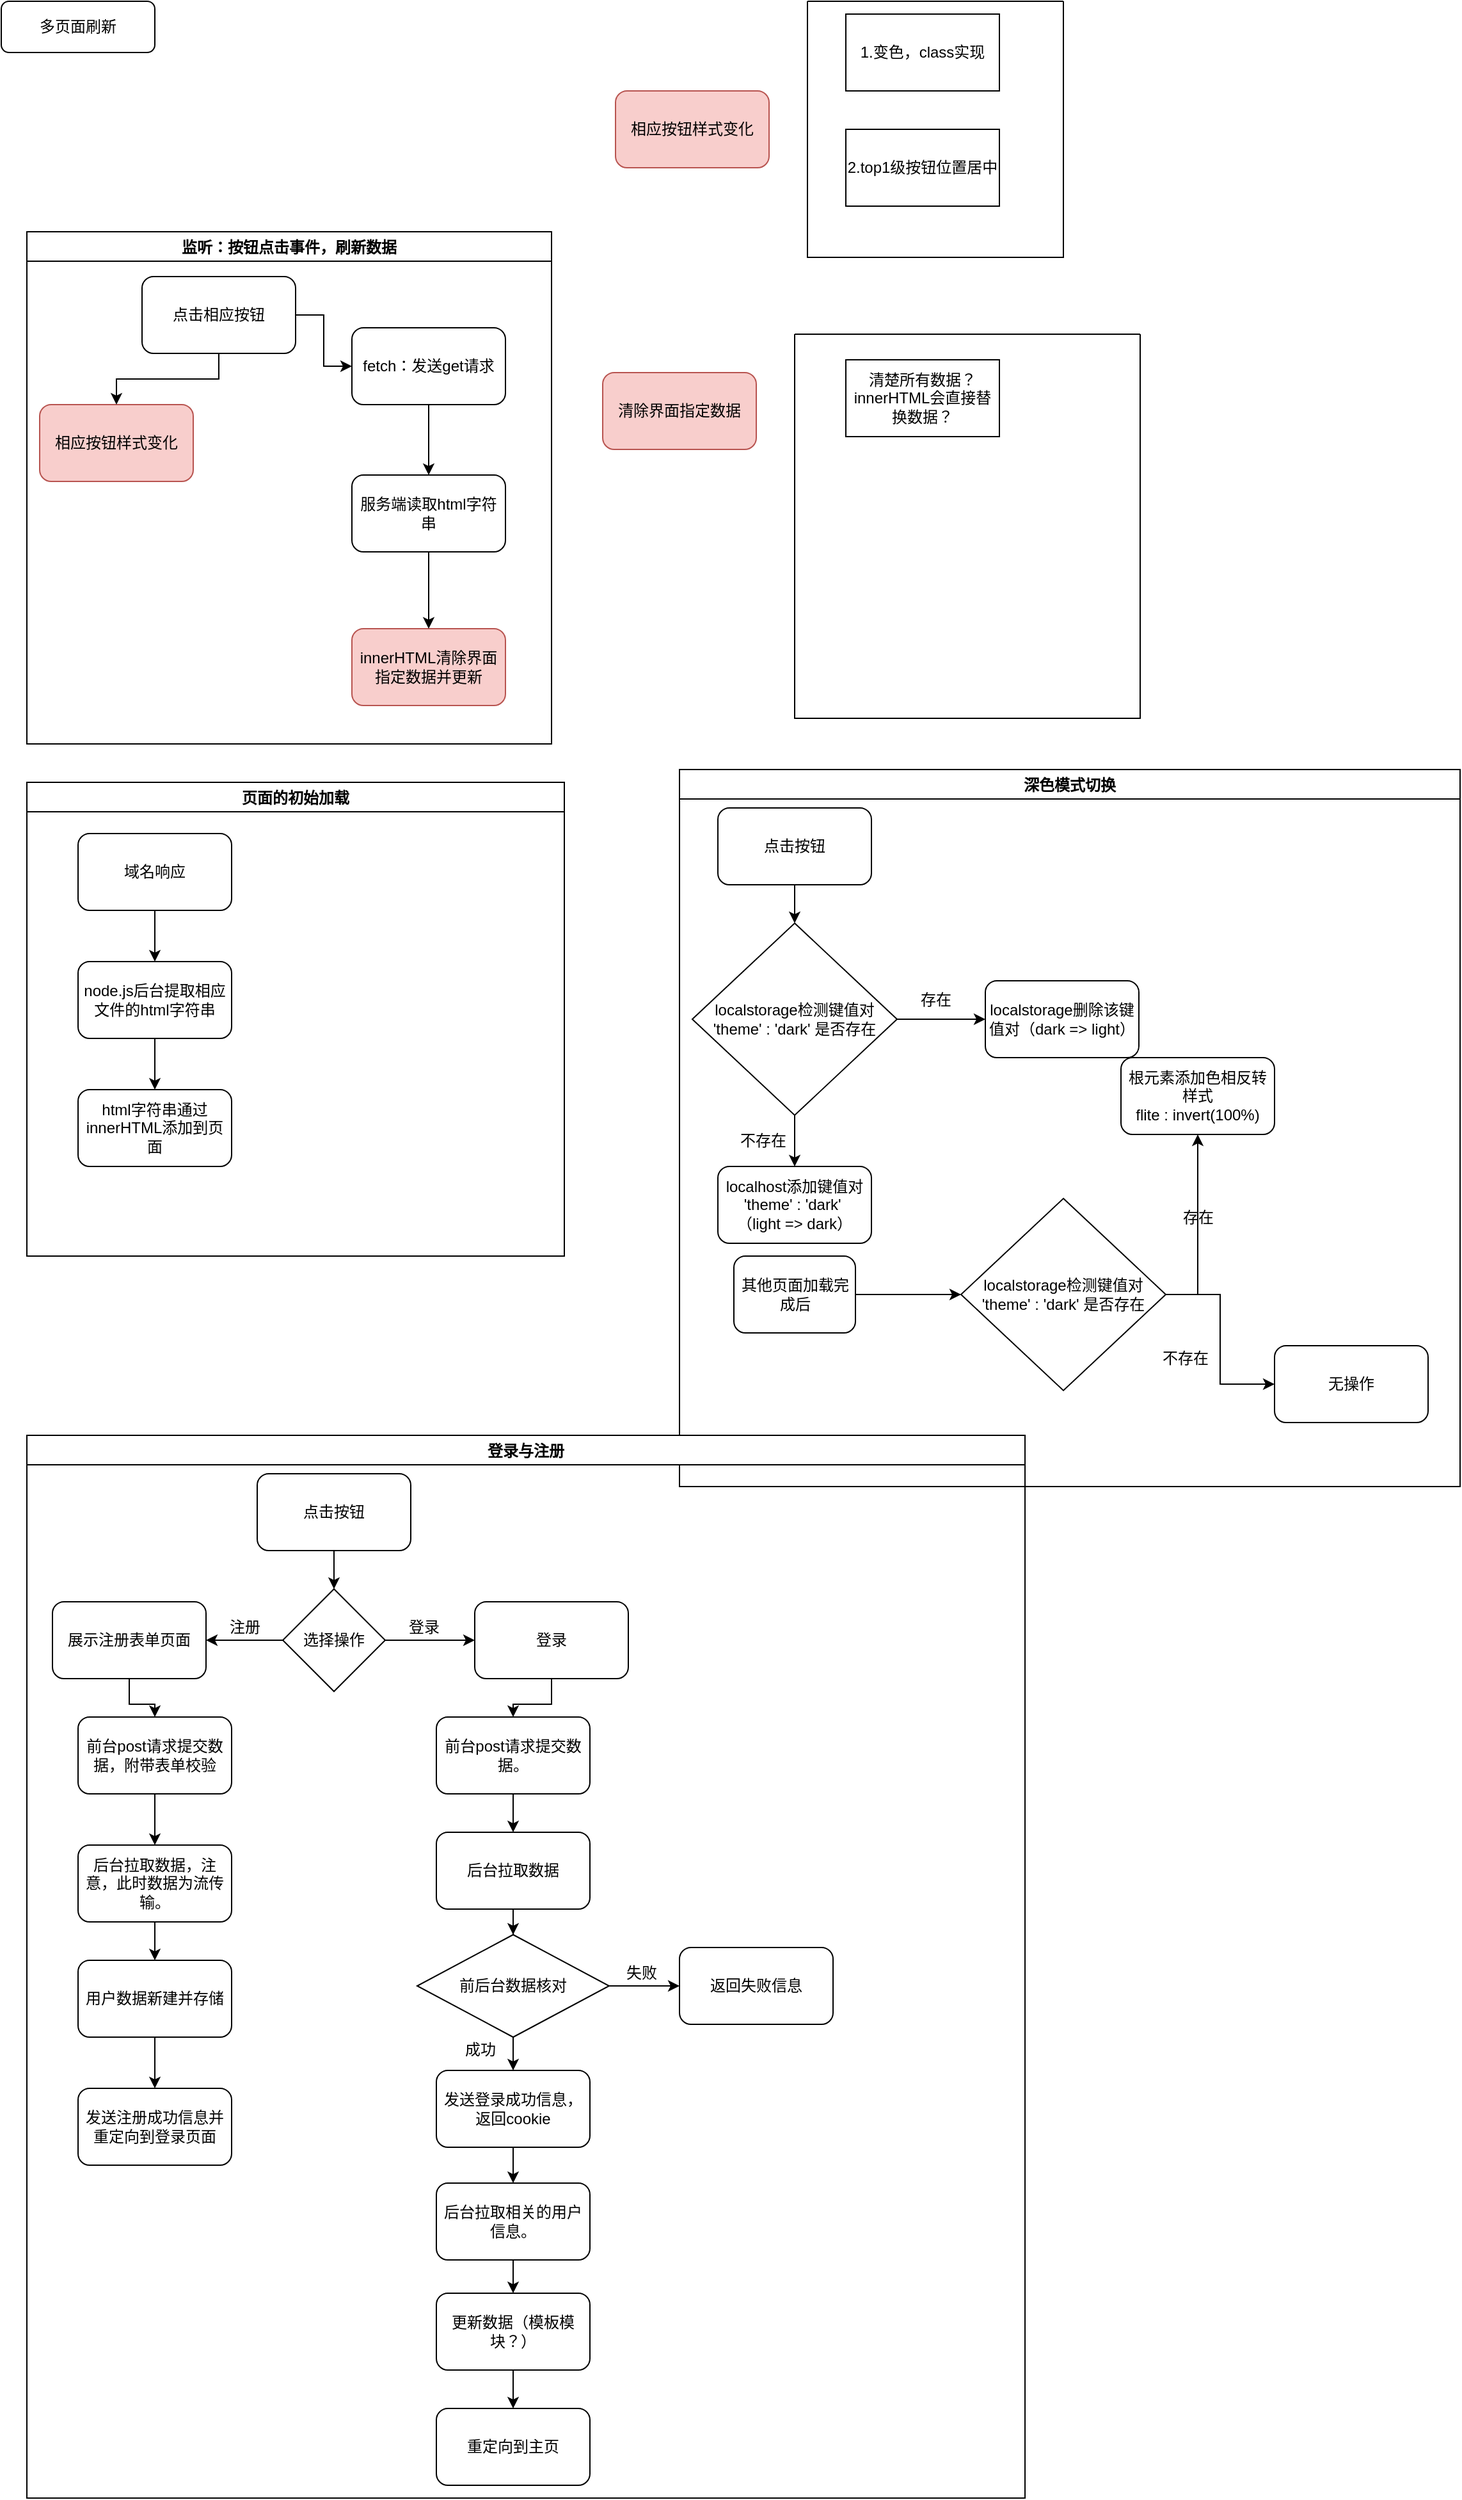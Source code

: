 <mxfile version="16.5.1" type="device"><diagram id="C5RBs43oDa-KdzZeNtuy" name="Page-1"><mxGraphModel dx="1421" dy="761" grid="1" gridSize="10" guides="1" tooltips="1" connect="1" arrows="1" fold="1" page="1" pageScale="1" pageWidth="827" pageHeight="1169" math="0" shadow="0"><root><mxCell id="WIyWlLk6GJQsqaUBKTNV-0"/><mxCell id="WIyWlLk6GJQsqaUBKTNV-1" parent="WIyWlLk6GJQsqaUBKTNV-0"/><mxCell id="WIyWlLk6GJQsqaUBKTNV-3" value="多页面刷新" style="rounded=1;whiteSpace=wrap;html=1;fontSize=12;glass=0;strokeWidth=1;shadow=0;" parent="WIyWlLk6GJQsqaUBKTNV-1" vertex="1"><mxGeometry x="20" y="20" width="120" height="40" as="geometry"/></mxCell><mxCell id="7fKtqTsPozav1r3tpeSu-3" value="监听：按钮点击事件，刷新数据" style="swimlane;" parent="WIyWlLk6GJQsqaUBKTNV-1" vertex="1"><mxGeometry x="40" y="200" width="410" height="400" as="geometry"/></mxCell><mxCell id="7fKtqTsPozav1r3tpeSu-20" value="" style="edgeStyle=orthogonalEdgeStyle;rounded=0;orthogonalLoop=1;jettySize=auto;html=1;" parent="7fKtqTsPozav1r3tpeSu-3" source="7fKtqTsPozav1r3tpeSu-0" target="7fKtqTsPozav1r3tpeSu-19" edge="1"><mxGeometry relative="1" as="geometry"/></mxCell><mxCell id="7fKtqTsPozav1r3tpeSu-0" value="点击相应按钮" style="rounded=1;whiteSpace=wrap;html=1;" parent="7fKtqTsPozav1r3tpeSu-3" vertex="1"><mxGeometry x="90" y="35" width="120" height="60" as="geometry"/></mxCell><mxCell id="7fKtqTsPozav1r3tpeSu-1" value="innerHTML清除界面指定数据并更新" style="whiteSpace=wrap;html=1;rounded=1;fillColor=#f8cecc;strokeColor=#b85450;" parent="7fKtqTsPozav1r3tpeSu-3" vertex="1"><mxGeometry x="254" y="310" width="120" height="60" as="geometry"/></mxCell><mxCell id="7fKtqTsPozav1r3tpeSu-10" value="" style="edgeStyle=orthogonalEdgeStyle;rounded=0;orthogonalLoop=1;jettySize=auto;html=1;entryX=0.5;entryY=0;entryDx=0;entryDy=0;" parent="7fKtqTsPozav1r3tpeSu-3" source="7fKtqTsPozav1r3tpeSu-21" target="7fKtqTsPozav1r3tpeSu-1" edge="1"><mxGeometry relative="1" as="geometry"><mxPoint x="210" y="260" as="sourcePoint"/><Array as="points"/></mxGeometry></mxCell><mxCell id="7fKtqTsPozav1r3tpeSu-8" value="相应按钮样式变化" style="whiteSpace=wrap;html=1;rounded=1;fillColor=#f8cecc;strokeColor=#b85450;" parent="7fKtqTsPozav1r3tpeSu-3" vertex="1"><mxGeometry x="10" y="135" width="120" height="60" as="geometry"/></mxCell><mxCell id="7fKtqTsPozav1r3tpeSu-9" value="" style="edgeStyle=orthogonalEdgeStyle;rounded=0;orthogonalLoop=1;jettySize=auto;html=1;" parent="7fKtqTsPozav1r3tpeSu-3" source="7fKtqTsPozav1r3tpeSu-0" target="7fKtqTsPozav1r3tpeSu-8" edge="1"><mxGeometry relative="1" as="geometry"/></mxCell><mxCell id="7fKtqTsPozav1r3tpeSu-19" value="fetch：发送get请求" style="whiteSpace=wrap;html=1;rounded=1;" parent="7fKtqTsPozav1r3tpeSu-3" vertex="1"><mxGeometry x="254" y="75" width="120" height="60" as="geometry"/></mxCell><mxCell id="7fKtqTsPozav1r3tpeSu-21" value="服务端读取html字符串" style="whiteSpace=wrap;html=1;rounded=1;" parent="7fKtqTsPozav1r3tpeSu-3" vertex="1"><mxGeometry x="254" y="190" width="120" height="60" as="geometry"/></mxCell><mxCell id="7fKtqTsPozav1r3tpeSu-22" value="" style="edgeStyle=orthogonalEdgeStyle;rounded=0;orthogonalLoop=1;jettySize=auto;html=1;" parent="7fKtqTsPozav1r3tpeSu-3" source="7fKtqTsPozav1r3tpeSu-19" target="7fKtqTsPozav1r3tpeSu-21" edge="1"><mxGeometry relative="1" as="geometry"/></mxCell><mxCell id="7fKtqTsPozav1r3tpeSu-11" value="相应按钮样式变化" style="whiteSpace=wrap;html=1;rounded=1;fillColor=#f8cecc;strokeColor=#b85450;" parent="WIyWlLk6GJQsqaUBKTNV-1" vertex="1"><mxGeometry x="500" y="90" width="120" height="60" as="geometry"/></mxCell><mxCell id="7fKtqTsPozav1r3tpeSu-12" value="" style="swimlane;startSize=0;" parent="WIyWlLk6GJQsqaUBKTNV-1" vertex="1"><mxGeometry x="650" y="20" width="200" height="200" as="geometry"/></mxCell><mxCell id="7fKtqTsPozav1r3tpeSu-13" value="1.变色，class实现" style="whiteSpace=wrap;html=1;" parent="7fKtqTsPozav1r3tpeSu-12" vertex="1"><mxGeometry x="30" y="10" width="120" height="60" as="geometry"/></mxCell><mxCell id="7fKtqTsPozav1r3tpeSu-14" value="2.top1级按钮位置居中" style="rounded=0;whiteSpace=wrap;html=1;" parent="7fKtqTsPozav1r3tpeSu-12" vertex="1"><mxGeometry x="30" y="100" width="120" height="60" as="geometry"/></mxCell><mxCell id="7fKtqTsPozav1r3tpeSu-15" value="清除界面指定数据" style="whiteSpace=wrap;html=1;rounded=1;fillColor=#f8cecc;strokeColor=#b85450;" parent="WIyWlLk6GJQsqaUBKTNV-1" vertex="1"><mxGeometry x="490" y="310" width="120" height="60" as="geometry"/></mxCell><mxCell id="7fKtqTsPozav1r3tpeSu-17" value="" style="swimlane;startSize=0;" parent="WIyWlLk6GJQsqaUBKTNV-1" vertex="1"><mxGeometry x="640" y="280" width="270" height="300" as="geometry"/></mxCell><mxCell id="7fKtqTsPozav1r3tpeSu-18" value="清楚所有数据？innerHTML会直接替换数据？" style="rounded=0;whiteSpace=wrap;html=1;" parent="7fKtqTsPozav1r3tpeSu-17" vertex="1"><mxGeometry x="40" y="20" width="120" height="60" as="geometry"/></mxCell><mxCell id="7fKtqTsPozav1r3tpeSu-23" value="页面的初始加载" style="swimlane;" parent="WIyWlLk6GJQsqaUBKTNV-1" vertex="1"><mxGeometry x="40" y="630" width="420" height="370" as="geometry"/></mxCell><mxCell id="7fKtqTsPozav1r3tpeSu-24" value="域名响应" style="rounded=1;whiteSpace=wrap;html=1;" parent="7fKtqTsPozav1r3tpeSu-23" vertex="1"><mxGeometry x="40" y="40" width="120" height="60" as="geometry"/></mxCell><mxCell id="7fKtqTsPozav1r3tpeSu-28" value="" style="edgeStyle=orthogonalEdgeStyle;rounded=0;orthogonalLoop=1;jettySize=auto;html=1;" parent="7fKtqTsPozav1r3tpeSu-23" source="7fKtqTsPozav1r3tpeSu-25" target="7fKtqTsPozav1r3tpeSu-27" edge="1"><mxGeometry relative="1" as="geometry"/></mxCell><mxCell id="7fKtqTsPozav1r3tpeSu-25" value="node.js后台提取相应文件的html字符串" style="whiteSpace=wrap;html=1;rounded=1;" parent="7fKtqTsPozav1r3tpeSu-23" vertex="1"><mxGeometry x="40" y="140" width="120" height="60" as="geometry"/></mxCell><mxCell id="7fKtqTsPozav1r3tpeSu-26" value="" style="edgeStyle=orthogonalEdgeStyle;rounded=0;orthogonalLoop=1;jettySize=auto;html=1;" parent="7fKtqTsPozav1r3tpeSu-23" source="7fKtqTsPozav1r3tpeSu-24" target="7fKtqTsPozav1r3tpeSu-25" edge="1"><mxGeometry relative="1" as="geometry"/></mxCell><mxCell id="7fKtqTsPozav1r3tpeSu-27" value="html字符串通过innerHTML添加到页面" style="whiteSpace=wrap;html=1;rounded=1;" parent="7fKtqTsPozav1r3tpeSu-23" vertex="1"><mxGeometry x="40" y="240" width="120" height="60" as="geometry"/></mxCell><mxCell id="_LsUzegxn8FtDGgDhksR-0" value="深色模式切换" style="swimlane;" parent="WIyWlLk6GJQsqaUBKTNV-1" vertex="1"><mxGeometry x="550" y="620" width="610" height="560" as="geometry"><mxRectangle x="660" y="640" width="100" height="23" as="alternateBounds"/></mxGeometry></mxCell><mxCell id="_LsUzegxn8FtDGgDhksR-6" style="edgeStyle=orthogonalEdgeStyle;rounded=0;orthogonalLoop=1;jettySize=auto;html=1;" parent="_LsUzegxn8FtDGgDhksR-0" source="_LsUzegxn8FtDGgDhksR-2" target="_LsUzegxn8FtDGgDhksR-5" edge="1"><mxGeometry relative="1" as="geometry"/></mxCell><mxCell id="_LsUzegxn8FtDGgDhksR-2" value="点击按钮" style="rounded=1;whiteSpace=wrap;html=1;" parent="_LsUzegxn8FtDGgDhksR-0" vertex="1"><mxGeometry x="30" y="30" width="120" height="60" as="geometry"/></mxCell><mxCell id="_LsUzegxn8FtDGgDhksR-14" style="edgeStyle=orthogonalEdgeStyle;rounded=0;orthogonalLoop=1;jettySize=auto;html=1;exitX=0.5;exitY=1;exitDx=0;exitDy=0;" parent="_LsUzegxn8FtDGgDhksR-0" source="_LsUzegxn8FtDGgDhksR-5" target="_LsUzegxn8FtDGgDhksR-13" edge="1"><mxGeometry relative="1" as="geometry"/></mxCell><mxCell id="_LsUzegxn8FtDGgDhksR-5" value="&lt;span&gt;localstorage检测键值对 'theme' : 'dark' 是否存在&lt;/span&gt;" style="rhombus;whiteSpace=wrap;html=1;" parent="_LsUzegxn8FtDGgDhksR-0" vertex="1"><mxGeometry x="10" y="120" width="160" height="150" as="geometry"/></mxCell><mxCell id="_LsUzegxn8FtDGgDhksR-8" value="localstorage删除该键值对（dark =&amp;gt; light）" style="rounded=1;whiteSpace=wrap;html=1;" parent="_LsUzegxn8FtDGgDhksR-0" vertex="1"><mxGeometry x="239" y="165" width="120" height="60" as="geometry"/></mxCell><mxCell id="_LsUzegxn8FtDGgDhksR-7" style="edgeStyle=orthogonalEdgeStyle;rounded=0;orthogonalLoop=1;jettySize=auto;html=1;" parent="_LsUzegxn8FtDGgDhksR-0" source="_LsUzegxn8FtDGgDhksR-5" target="_LsUzegxn8FtDGgDhksR-8" edge="1"><mxGeometry relative="1" as="geometry"><mxPoint x="280" y="195" as="targetPoint"/></mxGeometry></mxCell><mxCell id="_LsUzegxn8FtDGgDhksR-9" value="存在" style="text;html=1;align=center;verticalAlign=middle;resizable=0;points=[];autosize=1;strokeColor=none;fillColor=none;" parent="_LsUzegxn8FtDGgDhksR-0" vertex="1"><mxGeometry x="180" y="170" width="40" height="20" as="geometry"/></mxCell><mxCell id="_LsUzegxn8FtDGgDhksR-13" value="localhost添加键值对 'theme' : 'dark'&amp;nbsp;&lt;br&gt;（light =&amp;gt; dark）" style="rounded=1;whiteSpace=wrap;html=1;" parent="_LsUzegxn8FtDGgDhksR-0" vertex="1"><mxGeometry x="30" y="310" width="120" height="60" as="geometry"/></mxCell><mxCell id="_LsUzegxn8FtDGgDhksR-15" value="不存在" style="text;html=1;align=center;verticalAlign=middle;resizable=0;points=[];autosize=1;strokeColor=none;fillColor=none;" parent="_LsUzegxn8FtDGgDhksR-0" vertex="1"><mxGeometry x="40" y="280" width="50" height="20" as="geometry"/></mxCell><mxCell id="_LsUzegxn8FtDGgDhksR-18" style="edgeStyle=orthogonalEdgeStyle;rounded=0;orthogonalLoop=1;jettySize=auto;html=1;" parent="_LsUzegxn8FtDGgDhksR-0" source="_LsUzegxn8FtDGgDhksR-16" target="_LsUzegxn8FtDGgDhksR-17" edge="1"><mxGeometry relative="1" as="geometry"/></mxCell><mxCell id="_LsUzegxn8FtDGgDhksR-16" value="其他页面加载完成后" style="rounded=1;whiteSpace=wrap;html=1;" parent="_LsUzegxn8FtDGgDhksR-0" vertex="1"><mxGeometry x="42.5" y="380" width="95" height="60" as="geometry"/></mxCell><mxCell id="_LsUzegxn8FtDGgDhksR-20" style="edgeStyle=orthogonalEdgeStyle;rounded=0;orthogonalLoop=1;jettySize=auto;html=1;exitX=1;exitY=0.5;exitDx=0;exitDy=0;" parent="_LsUzegxn8FtDGgDhksR-0" source="_LsUzegxn8FtDGgDhksR-17" target="_LsUzegxn8FtDGgDhksR-19" edge="1"><mxGeometry relative="1" as="geometry"/></mxCell><mxCell id="_LsUzegxn8FtDGgDhksR-23" style="edgeStyle=orthogonalEdgeStyle;rounded=0;orthogonalLoop=1;jettySize=auto;html=1;" parent="_LsUzegxn8FtDGgDhksR-0" source="_LsUzegxn8FtDGgDhksR-17" target="_LsUzegxn8FtDGgDhksR-22" edge="1"><mxGeometry relative="1" as="geometry"/></mxCell><mxCell id="_LsUzegxn8FtDGgDhksR-17" value="&lt;span&gt;localstorage检测键值对 'theme' : 'dark' 是否存在&lt;/span&gt;" style="rhombus;whiteSpace=wrap;html=1;" parent="_LsUzegxn8FtDGgDhksR-0" vertex="1"><mxGeometry x="220" y="335" width="160" height="150" as="geometry"/></mxCell><mxCell id="_LsUzegxn8FtDGgDhksR-19" value="根元素添加色相反转样式&lt;br&gt;flite : invert(100%)" style="rounded=1;whiteSpace=wrap;html=1;" parent="_LsUzegxn8FtDGgDhksR-0" vertex="1"><mxGeometry x="345" y="225" width="120" height="60" as="geometry"/></mxCell><mxCell id="_LsUzegxn8FtDGgDhksR-21" value="存在" style="text;html=1;align=center;verticalAlign=middle;resizable=0;points=[];autosize=1;strokeColor=none;fillColor=none;" parent="_LsUzegxn8FtDGgDhksR-0" vertex="1"><mxGeometry x="385" y="340" width="40" height="20" as="geometry"/></mxCell><mxCell id="_LsUzegxn8FtDGgDhksR-22" value="无操作" style="rounded=1;whiteSpace=wrap;html=1;" parent="_LsUzegxn8FtDGgDhksR-0" vertex="1"><mxGeometry x="465" y="450" width="120" height="60" as="geometry"/></mxCell><mxCell id="_LsUzegxn8FtDGgDhksR-24" value="不存在" style="text;html=1;align=center;verticalAlign=middle;resizable=0;points=[];autosize=1;strokeColor=none;fillColor=none;" parent="_LsUzegxn8FtDGgDhksR-0" vertex="1"><mxGeometry x="370" y="450" width="50" height="20" as="geometry"/></mxCell><mxCell id="AengIx_RgKHf6BRx_v-2-0" value="登录与注册" style="swimlane;" vertex="1" parent="WIyWlLk6GJQsqaUBKTNV-1"><mxGeometry x="40" y="1140" width="780" height="830" as="geometry"/></mxCell><mxCell id="AengIx_RgKHf6BRx_v-2-1" value="点击按钮" style="rounded=1;whiteSpace=wrap;html=1;" vertex="1" parent="AengIx_RgKHf6BRx_v-2-0"><mxGeometry x="180" y="30" width="120" height="60" as="geometry"/></mxCell><mxCell id="AengIx_RgKHf6BRx_v-2-29" style="edgeStyle=orthogonalEdgeStyle;rounded=0;orthogonalLoop=1;jettySize=auto;html=1;" edge="1" parent="AengIx_RgKHf6BRx_v-2-0" source="AengIx_RgKHf6BRx_v-2-2" target="AengIx_RgKHf6BRx_v-2-10"><mxGeometry relative="1" as="geometry"/></mxCell><mxCell id="AengIx_RgKHf6BRx_v-2-2" value="展示注册表单页面" style="rounded=1;whiteSpace=wrap;html=1;" vertex="1" parent="AengIx_RgKHf6BRx_v-2-0"><mxGeometry x="20" y="130" width="120" height="60" as="geometry"/></mxCell><mxCell id="AengIx_RgKHf6BRx_v-2-5" style="edgeStyle=orthogonalEdgeStyle;rounded=0;orthogonalLoop=1;jettySize=auto;html=1;" edge="1" parent="AengIx_RgKHf6BRx_v-2-0" source="AengIx_RgKHf6BRx_v-2-3" target="AengIx_RgKHf6BRx_v-2-2"><mxGeometry relative="1" as="geometry"/></mxCell><mxCell id="AengIx_RgKHf6BRx_v-2-7" style="edgeStyle=orthogonalEdgeStyle;rounded=0;orthogonalLoop=1;jettySize=auto;html=1;" edge="1" parent="AengIx_RgKHf6BRx_v-2-0" source="AengIx_RgKHf6BRx_v-2-3" target="AengIx_RgKHf6BRx_v-2-6"><mxGeometry relative="1" as="geometry"/></mxCell><mxCell id="AengIx_RgKHf6BRx_v-2-3" value="选择操作" style="rhombus;whiteSpace=wrap;html=1;" vertex="1" parent="AengIx_RgKHf6BRx_v-2-0"><mxGeometry x="200" y="120" width="80" height="80" as="geometry"/></mxCell><mxCell id="AengIx_RgKHf6BRx_v-2-4" style="edgeStyle=orthogonalEdgeStyle;rounded=0;orthogonalLoop=1;jettySize=auto;html=1;" edge="1" parent="AengIx_RgKHf6BRx_v-2-0" source="AengIx_RgKHf6BRx_v-2-1" target="AengIx_RgKHf6BRx_v-2-3"><mxGeometry relative="1" as="geometry"/></mxCell><mxCell id="AengIx_RgKHf6BRx_v-2-33" style="edgeStyle=orthogonalEdgeStyle;rounded=0;orthogonalLoop=1;jettySize=auto;html=1;exitX=0.5;exitY=1;exitDx=0;exitDy=0;" edge="1" parent="AengIx_RgKHf6BRx_v-2-0" source="AengIx_RgKHf6BRx_v-2-6" target="AengIx_RgKHf6BRx_v-2-11"><mxGeometry relative="1" as="geometry"/></mxCell><mxCell id="AengIx_RgKHf6BRx_v-2-6" value="登录" style="rounded=1;whiteSpace=wrap;html=1;" vertex="1" parent="AengIx_RgKHf6BRx_v-2-0"><mxGeometry x="350" y="130" width="120" height="60" as="geometry"/></mxCell><mxCell id="AengIx_RgKHf6BRx_v-2-9" value="登录" style="text;html=1;align=center;verticalAlign=middle;resizable=0;points=[];autosize=1;strokeColor=none;fillColor=none;" vertex="1" parent="AengIx_RgKHf6BRx_v-2-0"><mxGeometry x="290" y="140" width="40" height="20" as="geometry"/></mxCell><mxCell id="AengIx_RgKHf6BRx_v-2-30" style="edgeStyle=orthogonalEdgeStyle;rounded=0;orthogonalLoop=1;jettySize=auto;html=1;" edge="1" parent="AengIx_RgKHf6BRx_v-2-0" source="AengIx_RgKHf6BRx_v-2-10" target="AengIx_RgKHf6BRx_v-2-13"><mxGeometry relative="1" as="geometry"/></mxCell><mxCell id="AengIx_RgKHf6BRx_v-2-10" value="前台post请求提交数据，附带表单校验" style="rounded=1;whiteSpace=wrap;html=1;" vertex="1" parent="AengIx_RgKHf6BRx_v-2-0"><mxGeometry x="40" y="220" width="120" height="60" as="geometry"/></mxCell><mxCell id="AengIx_RgKHf6BRx_v-2-35" style="edgeStyle=orthogonalEdgeStyle;rounded=0;orthogonalLoop=1;jettySize=auto;html=1;exitX=0.5;exitY=1;exitDx=0;exitDy=0;" edge="1" parent="AengIx_RgKHf6BRx_v-2-0" source="AengIx_RgKHf6BRx_v-2-11" target="AengIx_RgKHf6BRx_v-2-16"><mxGeometry relative="1" as="geometry"/></mxCell><mxCell id="AengIx_RgKHf6BRx_v-2-11" value="前台post请求提交数据。" style="rounded=1;whiteSpace=wrap;html=1;" vertex="1" parent="AengIx_RgKHf6BRx_v-2-0"><mxGeometry x="320" y="220" width="120" height="60" as="geometry"/></mxCell><mxCell id="AengIx_RgKHf6BRx_v-2-31" style="edgeStyle=orthogonalEdgeStyle;rounded=0;orthogonalLoop=1;jettySize=auto;html=1;" edge="1" parent="AengIx_RgKHf6BRx_v-2-0" source="AengIx_RgKHf6BRx_v-2-13" target="AengIx_RgKHf6BRx_v-2-14"><mxGeometry relative="1" as="geometry"/></mxCell><mxCell id="AengIx_RgKHf6BRx_v-2-13" value="后台拉取数据，注意，此时数据为流传输。" style="rounded=1;whiteSpace=wrap;html=1;" vertex="1" parent="AengIx_RgKHf6BRx_v-2-0"><mxGeometry x="40" y="320" width="120" height="60" as="geometry"/></mxCell><mxCell id="AengIx_RgKHf6BRx_v-2-32" style="edgeStyle=orthogonalEdgeStyle;rounded=0;orthogonalLoop=1;jettySize=auto;html=1;exitX=0.5;exitY=1;exitDx=0;exitDy=0;" edge="1" parent="AengIx_RgKHf6BRx_v-2-0" source="AengIx_RgKHf6BRx_v-2-14" target="AengIx_RgKHf6BRx_v-2-15"><mxGeometry relative="1" as="geometry"/></mxCell><mxCell id="AengIx_RgKHf6BRx_v-2-14" value="用户数据新建并存储" style="rounded=1;whiteSpace=wrap;html=1;" vertex="1" parent="AengIx_RgKHf6BRx_v-2-0"><mxGeometry x="40" y="410" width="120" height="60" as="geometry"/></mxCell><mxCell id="AengIx_RgKHf6BRx_v-2-15" value="发送注册成功信息并重定向到登录页面" style="rounded=1;whiteSpace=wrap;html=1;" vertex="1" parent="AengIx_RgKHf6BRx_v-2-0"><mxGeometry x="40" y="510" width="120" height="60" as="geometry"/></mxCell><mxCell id="AengIx_RgKHf6BRx_v-2-36" style="edgeStyle=orthogonalEdgeStyle;rounded=0;orthogonalLoop=1;jettySize=auto;html=1;exitX=0.5;exitY=1;exitDx=0;exitDy=0;" edge="1" parent="AengIx_RgKHf6BRx_v-2-0" source="AengIx_RgKHf6BRx_v-2-16" target="AengIx_RgKHf6BRx_v-2-21"><mxGeometry relative="1" as="geometry"/></mxCell><mxCell id="AengIx_RgKHf6BRx_v-2-16" value="后台拉取数据" style="rounded=1;whiteSpace=wrap;html=1;" vertex="1" parent="AengIx_RgKHf6BRx_v-2-0"><mxGeometry x="320" y="310" width="120" height="60" as="geometry"/></mxCell><mxCell id="AengIx_RgKHf6BRx_v-2-37" style="edgeStyle=orthogonalEdgeStyle;rounded=0;orthogonalLoop=1;jettySize=auto;html=1;exitX=1;exitY=0.5;exitDx=0;exitDy=0;" edge="1" parent="AengIx_RgKHf6BRx_v-2-0" source="AengIx_RgKHf6BRx_v-2-21" target="AengIx_RgKHf6BRx_v-2-23"><mxGeometry relative="1" as="geometry"/></mxCell><mxCell id="AengIx_RgKHf6BRx_v-2-38" style="edgeStyle=orthogonalEdgeStyle;rounded=0;orthogonalLoop=1;jettySize=auto;html=1;exitX=0.5;exitY=1;exitDx=0;exitDy=0;" edge="1" parent="AengIx_RgKHf6BRx_v-2-0" source="AengIx_RgKHf6BRx_v-2-21" target="AengIx_RgKHf6BRx_v-2-24"><mxGeometry relative="1" as="geometry"/></mxCell><mxCell id="AengIx_RgKHf6BRx_v-2-21" value="前后台数据核对" style="rhombus;whiteSpace=wrap;html=1;" vertex="1" parent="AengIx_RgKHf6BRx_v-2-0"><mxGeometry x="305" y="390" width="150" height="80" as="geometry"/></mxCell><mxCell id="AengIx_RgKHf6BRx_v-2-23" value="返回失败信息" style="rounded=1;whiteSpace=wrap;html=1;" vertex="1" parent="AengIx_RgKHf6BRx_v-2-0"><mxGeometry x="510" y="400" width="120" height="60" as="geometry"/></mxCell><mxCell id="AengIx_RgKHf6BRx_v-2-39" style="edgeStyle=orthogonalEdgeStyle;rounded=0;orthogonalLoop=1;jettySize=auto;html=1;exitX=0.5;exitY=1;exitDx=0;exitDy=0;" edge="1" parent="AengIx_RgKHf6BRx_v-2-0" source="AengIx_RgKHf6BRx_v-2-24" target="AengIx_RgKHf6BRx_v-2-25"><mxGeometry relative="1" as="geometry"/></mxCell><mxCell id="AengIx_RgKHf6BRx_v-2-24" value="发送登录成功信息，返回cookie" style="rounded=1;whiteSpace=wrap;html=1;" vertex="1" parent="AengIx_RgKHf6BRx_v-2-0"><mxGeometry x="320" y="496" width="120" height="60" as="geometry"/></mxCell><mxCell id="AengIx_RgKHf6BRx_v-2-40" style="edgeStyle=orthogonalEdgeStyle;rounded=0;orthogonalLoop=1;jettySize=auto;html=1;exitX=0.5;exitY=1;exitDx=0;exitDy=0;" edge="1" parent="AengIx_RgKHf6BRx_v-2-0" source="AengIx_RgKHf6BRx_v-2-25" target="AengIx_RgKHf6BRx_v-2-26"><mxGeometry relative="1" as="geometry"/></mxCell><mxCell id="AengIx_RgKHf6BRx_v-2-25" value="后台拉取相关的用户信息。" style="rounded=1;whiteSpace=wrap;html=1;" vertex="1" parent="AengIx_RgKHf6BRx_v-2-0"><mxGeometry x="320" y="584" width="120" height="60" as="geometry"/></mxCell><mxCell id="AengIx_RgKHf6BRx_v-2-26" value="更新数据（模板模块？）" style="rounded=1;whiteSpace=wrap;html=1;" vertex="1" parent="AengIx_RgKHf6BRx_v-2-0"><mxGeometry x="320" y="670" width="120" height="60" as="geometry"/></mxCell><mxCell id="AengIx_RgKHf6BRx_v-2-27" value="重定向到主页" style="whiteSpace=wrap;html=1;rounded=1;" vertex="1" parent="AengIx_RgKHf6BRx_v-2-0"><mxGeometry x="320" y="760" width="120" height="60" as="geometry"/></mxCell><mxCell id="AengIx_RgKHf6BRx_v-2-28" value="" style="edgeStyle=orthogonalEdgeStyle;rounded=0;orthogonalLoop=1;jettySize=auto;html=1;" edge="1" parent="AengIx_RgKHf6BRx_v-2-0" source="AengIx_RgKHf6BRx_v-2-26" target="AengIx_RgKHf6BRx_v-2-27"><mxGeometry relative="1" as="geometry"/></mxCell><mxCell id="AengIx_RgKHf6BRx_v-2-41" value="失败" style="text;html=1;align=center;verticalAlign=middle;resizable=0;points=[];autosize=1;strokeColor=none;fillColor=none;" vertex="1" parent="AengIx_RgKHf6BRx_v-2-0"><mxGeometry x="460" y="410" width="40" height="20" as="geometry"/></mxCell><mxCell id="AengIx_RgKHf6BRx_v-2-42" value="成功" style="text;html=1;align=center;verticalAlign=middle;resizable=0;points=[];autosize=1;strokeColor=none;fillColor=none;" vertex="1" parent="AengIx_RgKHf6BRx_v-2-0"><mxGeometry x="334" y="470" width="40" height="20" as="geometry"/></mxCell><mxCell id="AengIx_RgKHf6BRx_v-2-43" value="注册" style="text;html=1;align=center;verticalAlign=middle;resizable=0;points=[];autosize=1;strokeColor=none;fillColor=none;" vertex="1" parent="AengIx_RgKHf6BRx_v-2-0"><mxGeometry x="150" y="140" width="40" height="20" as="geometry"/></mxCell></root></mxGraphModel></diagram></mxfile>